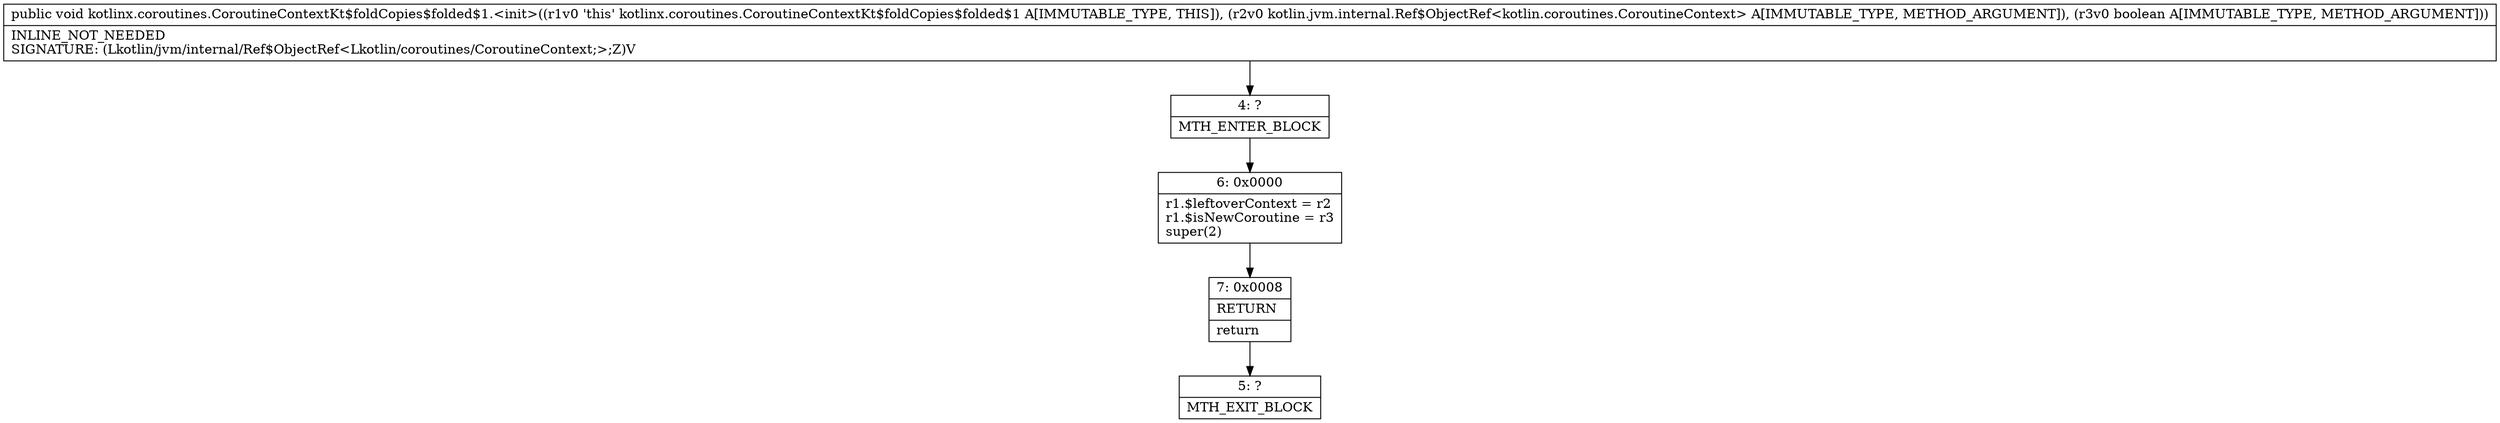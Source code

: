 digraph "CFG forkotlinx.coroutines.CoroutineContextKt$foldCopies$folded$1.\<init\>(Lkotlin\/jvm\/internal\/Ref$ObjectRef;Z)V" {
Node_4 [shape=record,label="{4\:\ ?|MTH_ENTER_BLOCK\l}"];
Node_6 [shape=record,label="{6\:\ 0x0000|r1.$leftoverContext = r2\lr1.$isNewCoroutine = r3\lsuper(2)\l}"];
Node_7 [shape=record,label="{7\:\ 0x0008|RETURN\l|return\l}"];
Node_5 [shape=record,label="{5\:\ ?|MTH_EXIT_BLOCK\l}"];
MethodNode[shape=record,label="{public void kotlinx.coroutines.CoroutineContextKt$foldCopies$folded$1.\<init\>((r1v0 'this' kotlinx.coroutines.CoroutineContextKt$foldCopies$folded$1 A[IMMUTABLE_TYPE, THIS]), (r2v0 kotlin.jvm.internal.Ref$ObjectRef\<kotlin.coroutines.CoroutineContext\> A[IMMUTABLE_TYPE, METHOD_ARGUMENT]), (r3v0 boolean A[IMMUTABLE_TYPE, METHOD_ARGUMENT]))  | INLINE_NOT_NEEDED\lSIGNATURE: (Lkotlin\/jvm\/internal\/Ref$ObjectRef\<Lkotlin\/coroutines\/CoroutineContext;\>;Z)V\l}"];
MethodNode -> Node_4;Node_4 -> Node_6;
Node_6 -> Node_7;
Node_7 -> Node_5;
}

